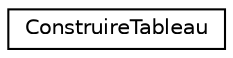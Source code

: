 digraph "Graphical Class Hierarchy"
{
  edge [fontname="Helvetica",fontsize="10",labelfontname="Helvetica",labelfontsize="10"];
  node [fontname="Helvetica",fontsize="10",shape=record];
  rankdir="LR";
  Node0 [label="ConstruireTableau",height=0.2,width=0.4,color="black", fillcolor="white", style="filled",URL="$classConstruireTableau.html"];
}
